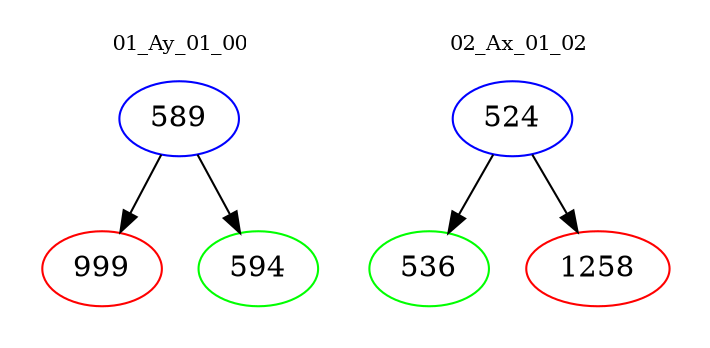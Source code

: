 digraph{
subgraph cluster_0 {
color = white
label = "01_Ay_01_00";
fontsize=10;
T0_589 [label="589", color="blue"]
T0_589 -> T0_999 [color="black"]
T0_999 [label="999", color="red"]
T0_589 -> T0_594 [color="black"]
T0_594 [label="594", color="green"]
}
subgraph cluster_1 {
color = white
label = "02_Ax_01_02";
fontsize=10;
T1_524 [label="524", color="blue"]
T1_524 -> T1_536 [color="black"]
T1_536 [label="536", color="green"]
T1_524 -> T1_1258 [color="black"]
T1_1258 [label="1258", color="red"]
}
}
